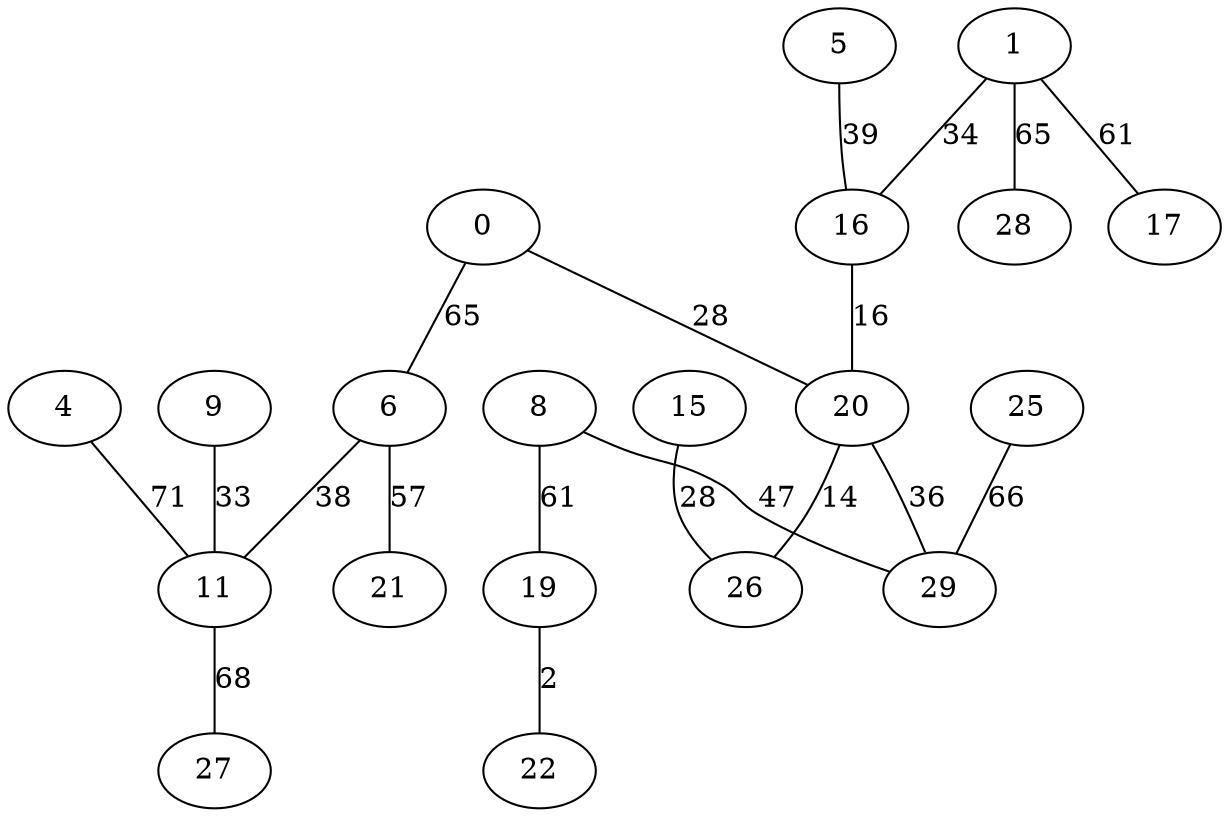 graph {
  0 [label="0"];
  1 [label="1"];
  4 [label="4"];
  5 [label="5"];
  6 [label="6"];
  8 [label="8"];
  9 [label="9"];
  11 [label="11"];
  15 [label="15"];
  16 [label="16"];
  17 [label="17"];
  19 [label="19"];
  20 [label="20"];
  21 [label="21"];
  22 [label="22"];
  25 [label="25"];
  26 [label="26"];
  27 [label="27"];
  28 [label="28"];
  29 [label="29"];
  0 -- 6 [label="65"];
  0 -- 20 [label="28"];
  1 -- 17 [label="61"];
  1 -- 28 [label="65"];
  1 -- 16 [label="34"];
  4 -- 11 [label="71"];
  5 -- 16 [label="39"];
  6 -- 21 [label="57"];
  6 -- 11 [label="38"];
  8 -- 29 [label="47"];
  8 -- 19 [label="61"];
  9 -- 11 [label="33"];
  11 -- 27 [label="68"];
  15 -- 26 [label="28"];
  16 -- 20 [label="16"];
  19 -- 22 [label="2"];
  20 -- 26 [label="14"];
  20 -- 29 [label="36"];
  25 -- 29 [label="66"];
}